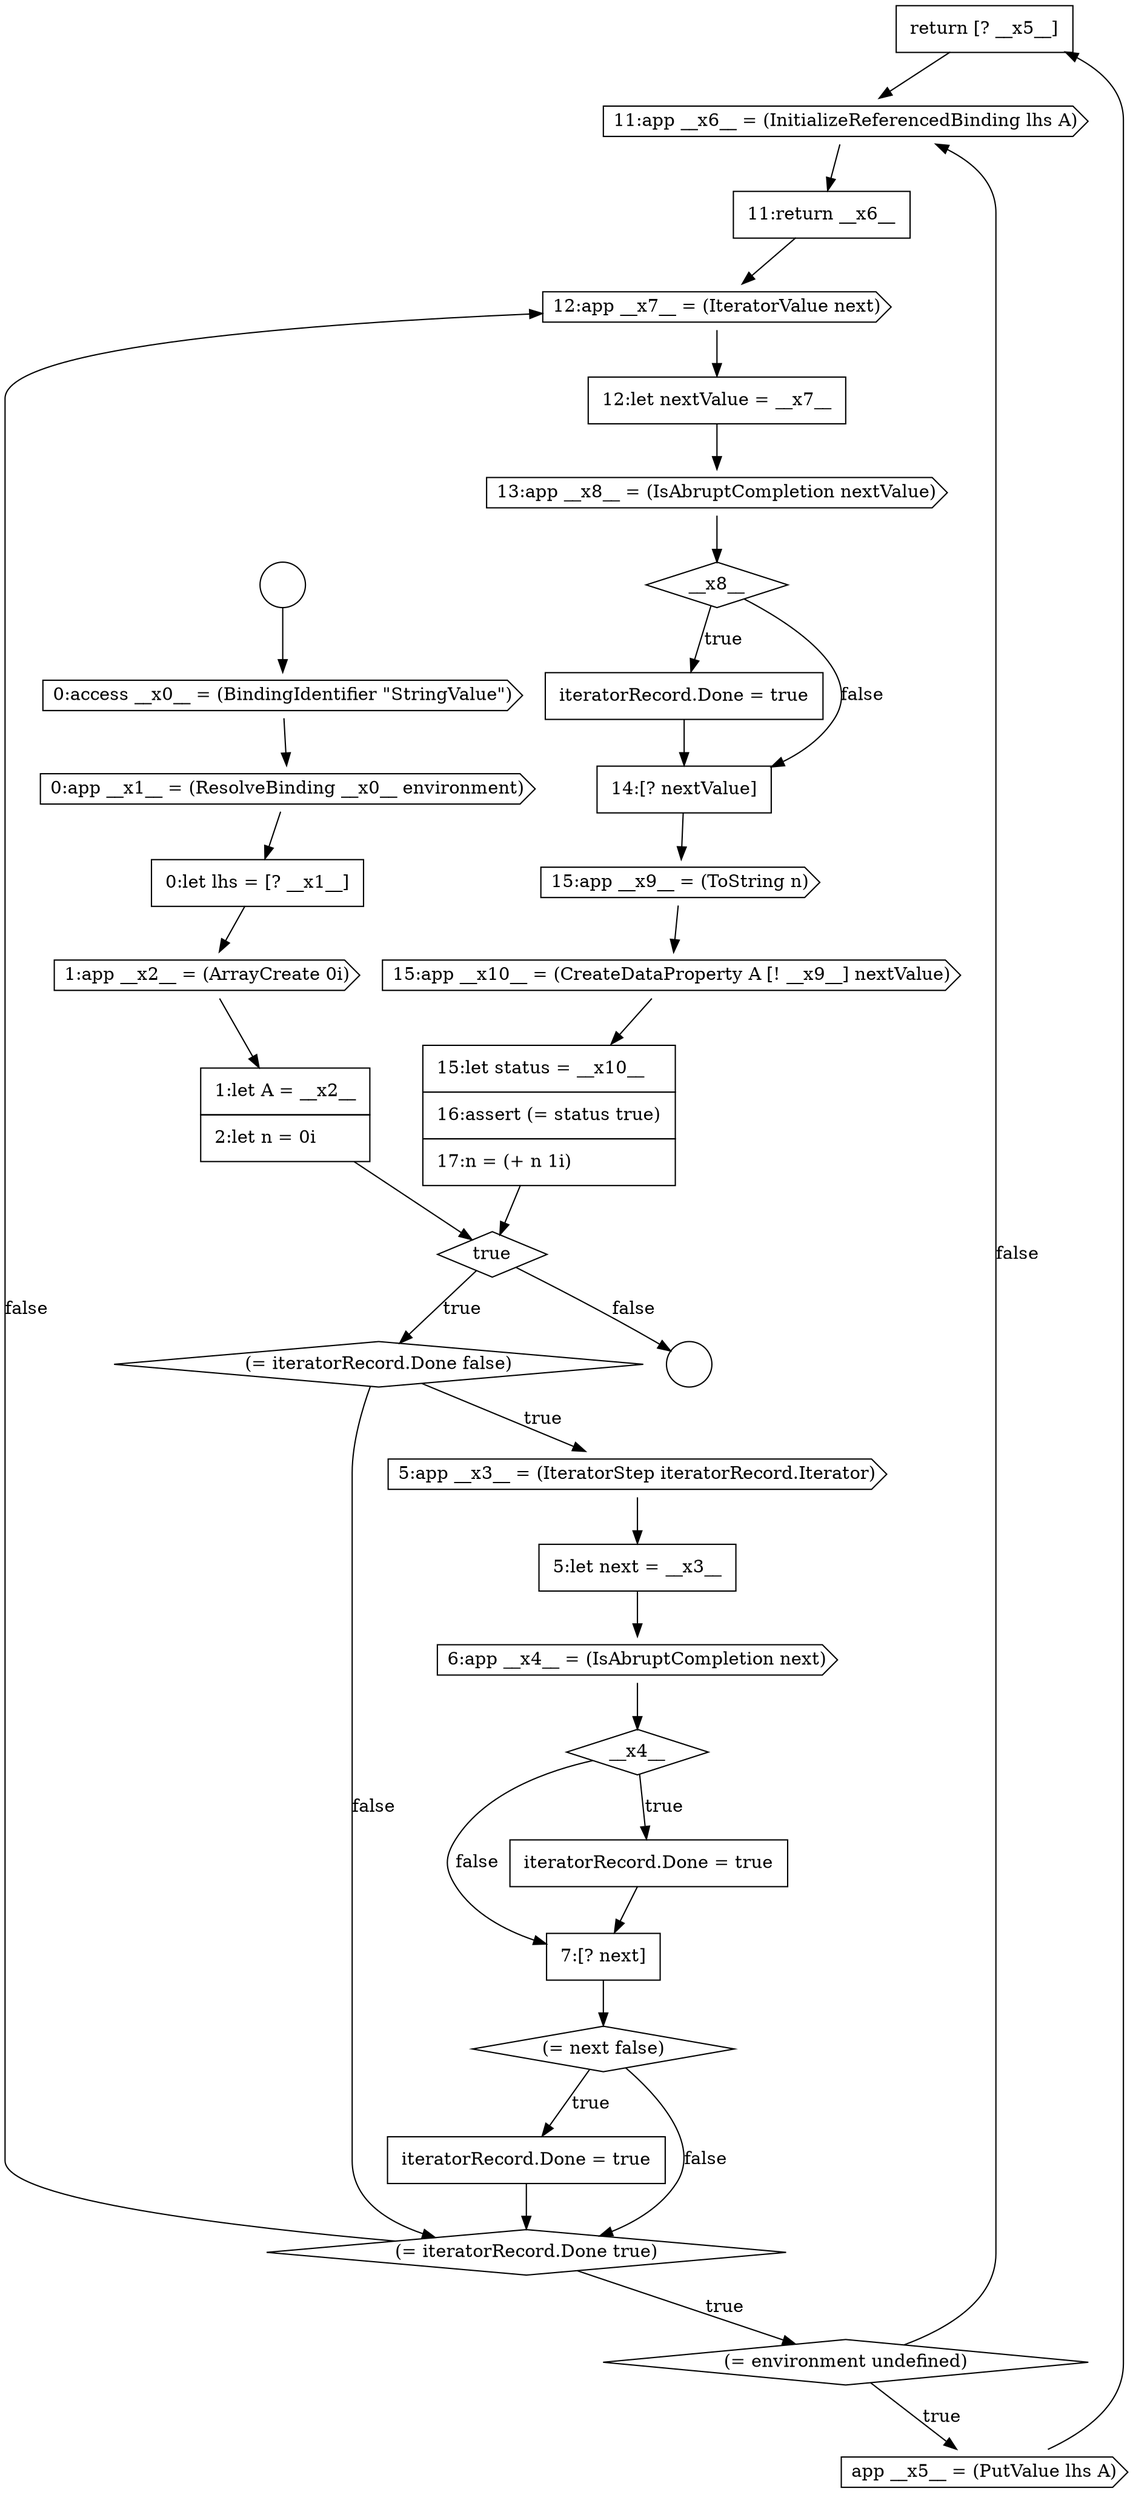 digraph {
  node6106 [shape=none, margin=0, label=<<font color="black">
    <table border="0" cellborder="1" cellspacing="0" cellpadding="10">
      <tr><td align="left">return [? __x5__]</td></tr>
    </table>
  </font>> color="black" fillcolor="white" style=filled]
  node6102 [shape=none, margin=0, label=<<font color="black">
    <table border="0" cellborder="1" cellspacing="0" cellpadding="10">
      <tr><td align="left">iteratorRecord.Done = true</td></tr>
    </table>
  </font>> color="black" fillcolor="white" style=filled]
  node6098 [shape=diamond, label=<<font color="black">__x4__</font>> color="black" fillcolor="white" style=filled]
  node6092 [shape=none, margin=0, label=<<font color="black">
    <table border="0" cellborder="1" cellspacing="0" cellpadding="10">
      <tr><td align="left">1:let A = __x2__</td></tr>
      <tr><td align="left">2:let n = 0i</td></tr>
    </table>
  </font>> color="black" fillcolor="white" style=filled]
  node6107 [shape=cds, label=<<font color="black">11:app __x6__ = (InitializeReferencedBinding lhs A)</font>> color="black" fillcolor="white" style=filled]
  node6116 [shape=cds, label=<<font color="black">15:app __x10__ = (CreateDataProperty A [! __x9__] nextValue)</font>> color="black" fillcolor="white" style=filled]
  node6097 [shape=cds, label=<<font color="black">6:app __x4__ = (IsAbruptCompletion next)</font>> color="black" fillcolor="white" style=filled]
  node6108 [shape=none, margin=0, label=<<font color="black">
    <table border="0" cellborder="1" cellspacing="0" cellpadding="10">
      <tr><td align="left">11:return __x6__</td></tr>
    </table>
  </font>> color="black" fillcolor="white" style=filled]
  node6091 [shape=cds, label=<<font color="black">1:app __x2__ = (ArrayCreate 0i)</font>> color="black" fillcolor="white" style=filled]
  node6112 [shape=diamond, label=<<font color="black">__x8__</font>> color="black" fillcolor="white" style=filled]
  node6087 [shape=circle label=" " color="black" fillcolor="white" style=filled]
  node6100 [shape=none, margin=0, label=<<font color="black">
    <table border="0" cellborder="1" cellspacing="0" cellpadding="10">
      <tr><td align="left">7:[? next]</td></tr>
    </table>
  </font>> color="black" fillcolor="white" style=filled]
  node6093 [shape=diamond, label=<<font color="black">true</font>> color="black" fillcolor="white" style=filled]
  node6114 [shape=none, margin=0, label=<<font color="black">
    <table border="0" cellborder="1" cellspacing="0" cellpadding="10">
      <tr><td align="left">14:[? nextValue]</td></tr>
    </table>
  </font>> color="black" fillcolor="white" style=filled]
  node6094 [shape=diamond, label=<<font color="black">(= iteratorRecord.Done false)</font>> color="black" fillcolor="white" style=filled]
  node6089 [shape=cds, label=<<font color="black">0:app __x1__ = (ResolveBinding __x0__ environment)</font>> color="black" fillcolor="white" style=filled]
  node6117 [shape=none, margin=0, label=<<font color="black">
    <table border="0" cellborder="1" cellspacing="0" cellpadding="10">
      <tr><td align="left">15:let status = __x10__</td></tr>
      <tr><td align="left">16:assert (= status true)</td></tr>
      <tr><td align="left">17:n = (+ n 1i)</td></tr>
    </table>
  </font>> color="black" fillcolor="white" style=filled]
  node6095 [shape=cds, label=<<font color="black">5:app __x3__ = (IteratorStep iteratorRecord.Iterator)</font>> color="black" fillcolor="white" style=filled]
  node6113 [shape=none, margin=0, label=<<font color="black">
    <table border="0" cellborder="1" cellspacing="0" cellpadding="10">
      <tr><td align="left">iteratorRecord.Done = true</td></tr>
    </table>
  </font>> color="black" fillcolor="white" style=filled]
  node6110 [shape=none, margin=0, label=<<font color="black">
    <table border="0" cellborder="1" cellspacing="0" cellpadding="10">
      <tr><td align="left">12:let nextValue = __x7__</td></tr>
    </table>
  </font>> color="black" fillcolor="white" style=filled]
  node6103 [shape=diamond, label=<<font color="black">(= iteratorRecord.Done true)</font>> color="black" fillcolor="white" style=filled]
  node6096 [shape=none, margin=0, label=<<font color="black">
    <table border="0" cellborder="1" cellspacing="0" cellpadding="10">
      <tr><td align="left">5:let next = __x3__</td></tr>
    </table>
  </font>> color="black" fillcolor="white" style=filled]
  node6090 [shape=none, margin=0, label=<<font color="black">
    <table border="0" cellborder="1" cellspacing="0" cellpadding="10">
      <tr><td align="left">0:let lhs = [? __x1__]</td></tr>
    </table>
  </font>> color="black" fillcolor="white" style=filled]
  node6101 [shape=diamond, label=<<font color="black">(= next false)</font>> color="black" fillcolor="white" style=filled]
  node6111 [shape=cds, label=<<font color="black">13:app __x8__ = (IsAbruptCompletion nextValue)</font>> color="black" fillcolor="white" style=filled]
  node6088 [shape=cds, label=<<font color="black">0:access __x0__ = (BindingIdentifier &quot;StringValue&quot;)</font>> color="black" fillcolor="white" style=filled]
  node6115 [shape=cds, label=<<font color="black">15:app __x9__ = (ToString n)</font>> color="black" fillcolor="white" style=filled]
  node6086 [shape=circle label=" " color="black" fillcolor="white" style=filled]
  node6105 [shape=cds, label=<<font color="black">app __x5__ = (PutValue lhs A)</font>> color="black" fillcolor="white" style=filled]
  node6099 [shape=none, margin=0, label=<<font color="black">
    <table border="0" cellborder="1" cellspacing="0" cellpadding="10">
      <tr><td align="left">iteratorRecord.Done = true</td></tr>
    </table>
  </font>> color="black" fillcolor="white" style=filled]
  node6104 [shape=diamond, label=<<font color="black">(= environment undefined)</font>> color="black" fillcolor="white" style=filled]
  node6109 [shape=cds, label=<<font color="black">12:app __x7__ = (IteratorValue next)</font>> color="black" fillcolor="white" style=filled]
  node6093 -> node6094 [label=<<font color="black">true</font>> color="black"]
  node6093 -> node6087 [label=<<font color="black">false</font>> color="black"]
  node6108 -> node6109 [ color="black"]
  node6117 -> node6093 [ color="black"]
  node6111 -> node6112 [ color="black"]
  node6088 -> node6089 [ color="black"]
  node6116 -> node6117 [ color="black"]
  node6115 -> node6116 [ color="black"]
  node6100 -> node6101 [ color="black"]
  node6090 -> node6091 [ color="black"]
  node6110 -> node6111 [ color="black"]
  node6086 -> node6088 [ color="black"]
  node6104 -> node6105 [label=<<font color="black">true</font>> color="black"]
  node6104 -> node6107 [label=<<font color="black">false</font>> color="black"]
  node6112 -> node6113 [label=<<font color="black">true</font>> color="black"]
  node6112 -> node6114 [label=<<font color="black">false</font>> color="black"]
  node6114 -> node6115 [ color="black"]
  node6089 -> node6090 [ color="black"]
  node6099 -> node6100 [ color="black"]
  node6098 -> node6099 [label=<<font color="black">true</font>> color="black"]
  node6098 -> node6100 [label=<<font color="black">false</font>> color="black"]
  node6105 -> node6106 [ color="black"]
  node6113 -> node6114 [ color="black"]
  node6102 -> node6103 [ color="black"]
  node6092 -> node6093 [ color="black"]
  node6107 -> node6108 [ color="black"]
  node6101 -> node6102 [label=<<font color="black">true</font>> color="black"]
  node6101 -> node6103 [label=<<font color="black">false</font>> color="black"]
  node6103 -> node6104 [label=<<font color="black">true</font>> color="black"]
  node6103 -> node6109 [label=<<font color="black">false</font>> color="black"]
  node6106 -> node6107 [ color="black"]
  node6096 -> node6097 [ color="black"]
  node6097 -> node6098 [ color="black"]
  node6095 -> node6096 [ color="black"]
  node6094 -> node6095 [label=<<font color="black">true</font>> color="black"]
  node6094 -> node6103 [label=<<font color="black">false</font>> color="black"]
  node6091 -> node6092 [ color="black"]
  node6109 -> node6110 [ color="black"]
}
